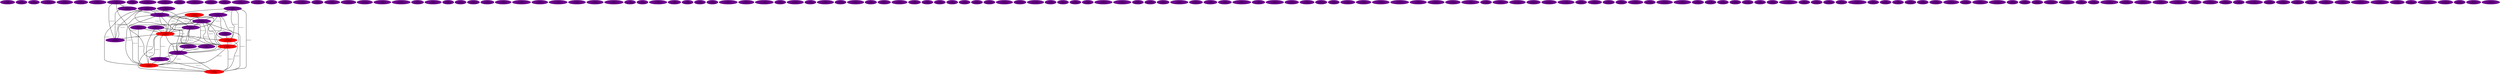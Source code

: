 graph glass {
    edge[style=solid, penwidth="5", labeldistance="10"]
    0101010101010100101010101 [label="0101010101010100101010101\ncardinality 1\nradius 0.00000000e+00\nlfd 1.00000000e+00", color="#6E0090", style="filled"]
    01001 [label="01001\ncardinality 1\nradius 0.00000000e+00\nlfd 1.00000000e+00", color="#6E0090", style="filled"]
    0100 [label="0100\ncardinality 1\nradius 0.00000000e+00\nlfd 1.00000000e+00", color="#6E0090", style="filled"]
    01010101010101010010101010 [label="01010101010101010010101010\ncardinality 1\nradius 0.00000000e+00\nlfd 1.00000000e+00", color="#6E0090", style="filled"]
    0101010101010101010100100100 [label="0101010101010101010100100100\ncardinality 1\nradius 0.00000000e+00\nlfd 1.00000000e+00", color="#6E0090", style="filled"]
    010101010101010001010101 [label="010101010101010001010101\ncardinality 1\nradius 0.00000000e+00\nlfd 1.00000000e+00", color="#6E0090", style="filled"]
    010101010101010101010100100010 [label="010101010101010101010100100010\ncardinality 1\nradius 0.00000000e+00\nlfd 1.00000000e+00", color="#6E0090", style="filled"]
    0101010101010100100101 [label="0101010101010100100101\ncardinality 1\nradius 0.00000000e+00\nlfd 1.00000000e+00", color="#6E0090", style="filled"]
    0101010100101 [label="0101010100101\ncardinality 1\nradius 0.00000000e+00\nlfd 1.00000000e+00", color="#6E0090", style="filled"]
    010101010101010101001001010101 [label="010101010101010101001001010101\ncardinality 1\nradius 0.00000000e+00\nlfd 1.00000000e+00", color="#6E0090", style="filled"]
    010101010101010101010010100 [label="010101010101010101010010100\ncardinality 1\nradius 0.00000000e+00\nlfd 1.00000000e+00", color="#6E0090", style="filled"]
    010100101000 [label="010100101000\ncardinality 1\nradius 0.00000000e+00\nlfd 1.00000000e+00", color="#6E0090", style="filled"]
    010101010101010101010101001010 [label="010101010101010101010101001010\ncardinality 1\nradius 0.00000000e+00\nlfd 1.00000000e+00", color="#6E0090", style="filled"]
    0101010010101010100101 [label="0101010010101010100101\ncardinality 1\nradius 0.00000000e+00\nlfd 1.00000000e+00", color="#6E0090", style="filled"]
    010101010101010001010 [label="010101010101010001010\ncardinality 1\nradius 0.00000000e+00\nlfd 1.00000000e+00", color="#6E0090", style="filled"]
    0101010101010101010101010001010 [label="0101010101010101010101010001010\ncardinality 1\nradius 0.00000000e+00\nlfd 1.00000000e+00", color="#6E0090", style="filled"]
    010101001010101010101010 [label="010101001010101010101010\ncardinality 1\nradius 0.00000000e+00\nlfd 1.00000000e+00", color="#6E0090", style="filled"]
    0101010010010 [label="0101010010010\ncardinality 1\nradius 0.00000000e+00\nlfd 1.00000000e+00", color="#6E0090", style="filled"]
    01010101010101010101010101010001 [label="01010101010101010101010101010001\ncardinality 2\nradius 2.69816953e-01\nlfd 1.00000000e+00", color="#6E0090", style="filled"]
    010101010101010101010100 [label="010101010101010101010100\ncardinality 1\nradius 0.00000000e+00\nlfd 1.00000000e+00", color="#6E0090", style="filled"]
    010101010101010101001010010101 [label="010101010101010101001010010101\ncardinality 2\nradius 0.00000000e+00\nlfd 1.00000000e+00", color="#6E0090", style="filled"]
    01010100101001010101 [label="01010100101001010101\ncardinality 1\nradius 0.00000000e+00\nlfd 1.00000000e+00", color="#6E0090", style="filled"]
    01010101010101010101010010100101 [label="01010101010101010101010010100101\ncardinality 2\nradius 2.22491215e-01\nlfd 1.00000000e+00", color="#6E0090", style="filled"]
    010101010101010101001001010 [label="010101010101010101001001010\ncardinality 1\nradius 0.00000000e+00\nlfd 1.00000000e+00", color="#6E0090", style="filled"]
    01010101010100101010101001 [label="01010101010100101010101001\ncardinality 1\nradius 0.00000000e+00\nlfd 1.00000000e+00", color="#6E0090", style="filled"]
    010101010101010101010101010101001 [label="010101010101010101010101010101001\ncardinality 2\nradius 3.06759659e-01\nlfd 1.00000000e+00", color="#6E0090", style="filled"]
    010101010101010101010010001 [label="010101010101010101010010001\ncardinality 1\nradius 0.00000000e+00\nlfd 1.00000000e+00", color="#6E0090", style="filled"]
    010101010101010101010010010100 [label="010101010101010101010010010100\ncardinality 1\nradius 0.00000000e+00\nlfd 1.00000000e+00", color="#6E0090", style="filled"]
    010101010101010101010101010010101 [label="010101010101010101010101010010101\ncardinality 3\nradius 2.43310830e-01\nlfd 1.58496250e+00", color="#FE0000", style="filled"]
    01010101010101010101010101010100 [label="01010101010101010101010101010100\ncardinality 1\nradius 0.00000000e+00\nlfd 1.00000000e+00", color="#6E0090", style="filled"]
    010101010101001010100 [label="010101010101001010100\ncardinality 1\nradius 0.00000000e+00\nlfd 1.00000000e+00", color="#6E0090", style="filled"]
    01010101010101010101010101000 [label="01010101010101010101010101000\ncardinality 1\nradius 0.00000000e+00\nlfd 1.00000000e+00", color="#6E0090", style="filled"]
    0101010010101010100 [label="0101010010101010100\ncardinality 1\nradius 0.00000000e+00\nlfd 1.00000000e+00", color="#6E0090", style="filled"]
    01010101010101010101010010010 [label="01010101010101010101010010010\ncardinality 1\nradius 0.00000000e+00\nlfd 1.00000000e+00", color="#6E0090", style="filled"]
    0101010100 [label="0101010100\ncardinality 1\nradius 0.00000000e+00\nlfd 1.00000000e+00", color="#6E0090", style="filled"]
    010101010101010001001 [label="010101010101010001001\ncardinality 1\nradius 0.00000000e+00\nlfd 1.00000000e+00", color="#6E0090", style="filled"]
    01010101010101010010010 [label="01010101010101010010010\ncardinality 1\nradius 0.00000000e+00\nlfd 1.00000000e+00", color="#6E0090", style="filled"]
    0101010101010101010010100100 [label="0101010101010101010010100100\ncardinality 1\nradius 0.00000000e+00\nlfd 1.00000000e+00", color="#6E0090", style="filled"]
    01010101010101010101010101000101 [label="01010101010101010101010101000101\ncardinality 2\nradius 3.64142860e-01\nlfd 1.00000000e+00", color="#6E0090", style="filled"]
    01010101010101010101001001010101 [label="01010101010101010101001001010101\ncardinality 1\nradius 0.00000000e+00\nlfd 1.00000000e+00", color="#6E0090", style="filled"]
    0101010101010101001010010101 [label="0101010101010101001010010101\ncardinality 1\nradius 0.00000000e+00\nlfd 1.00000000e+00", color="#6E0090", style="filled"]
    010101010101010101010101001010101 [label="010101010101010101010101001010101\ncardinality 4\nradius 1.90789689e-01\nlfd 2.00000000e+00", color="#FE0000", style="filled"]
    01010101010101010101010010101010 [label="01010101010101010101010010101010\ncardinality 1\nradius 0.00000000e+00\nlfd 1.00000000e+00", color="#6E0090", style="filled"]
    010101010101010101001010100101 [label="010101010101010101001010100101\ncardinality 1\nradius 0.00000000e+00\nlfd 1.00000000e+00", color="#6E0090", style="filled"]
    010101010101010101010010100101 [label="010101010101010101010010100101\ncardinality 1\nradius 0.00000000e+00\nlfd 1.00000000e+00", color="#6E0090", style="filled"]
    01010101010101010010101010100 [label="01010101010101010010101010100\ncardinality 1\nradius 0.00000000e+00\nlfd 1.00000000e+00", color="#6E0090", style="filled"]
    010101010101010100101010101010101 [label="010101010101010100101010101010101\ncardinality 1\nradius 0.00000000e+00\nlfd 1.00000000e+00", color="#6E0090", style="filled"]
    010101010101010101010010101010101 [label="010101010101010101010010101010101\ncardinality 2\nradius 2.38118928e-01\nlfd 1.00000000e+00", color="#6E0090", style="filled"]
    00100 [label="00100\ncardinality 1\nradius 0.00000000e+00\nlfd 1.00000000e+00", color="#6E0090", style="filled"]
    001001 [label="001001\ncardinality 1\nradius 0.00000000e+00\nlfd 1.00000000e+00", color="#6E0090", style="filled"]
    010101010101010101010010010010 [label="010101010101010101010010010010\ncardinality 1\nradius 0.00000000e+00\nlfd 1.00000000e+00", color="#6E0090", style="filled"]
    0101010101010101010100100100101 [label="0101010101010101010100100100101\ncardinality 1\nradius 0.00000000e+00\nlfd 1.00000000e+00", color="#6E0090", style="filled"]
    0101010101010010101010 [label="0101010101010010101010\ncardinality 1\nradius 0.00000000e+00\nlfd 1.00000000e+00", color="#6E0090", style="filled"]
    01010100001 [label="01010100001\ncardinality 1\nradius 0.00000000e+00\nlfd 1.00000000e+00", color="#6E0090", style="filled"]
    0101001010001 [label="0101001010001\ncardinality 1\nradius 0.00000000e+00\nlfd 1.00000000e+00", color="#6E0090", style="filled"]
    010101000101010 [label="010101000101010\ncardinality 1\nradius 0.00000000e+00\nlfd 1.00000000e+00", color="#6E0090", style="filled"]
    01010101010101010101010100100101 [label="01010101010101010101010100100101\ncardinality 1\nradius 0.00000000e+00\nlfd 1.00000000e+00", color="#6E0090", style="filled"]
    01010101010101010101010010010101 [label="01010101010101010101010010010101\ncardinality 2\nradius 2.01990115e-01\nlfd 1.00000000e+00", color="#6E0090", style="filled"]
    01010101010101010101001010101001 [label="01010101010101010101001010101001\ncardinality 2\nradius 2.36008522e-01\nlfd 1.00000000e+00", color="#6E0090", style="filled"]
    010101010101010101001010001 [label="010101010101010101001010001\ncardinality 1\nradius 0.00000000e+00\nlfd 1.00000000e+00", color="#6E0090", style="filled"]
    01010101010101010100101010101010 [label="01010101010101010100101010101010\ncardinality 1\nradius 0.00000000e+00\nlfd 1.00000000e+00", color="#6E0090", style="filled"]
    0101010101010010100 [label="0101010101010010100\ncardinality 1\nradius 0.00000000e+00\nlfd 1.00000000e+00", color="#6E0090", style="filled"]
    01010101010101010101010100010 [label="01010101010101010101010100010\ncardinality 1\nradius 0.00000000e+00\nlfd 1.00000000e+00", color="#6E0090", style="filled"]
    00101010 [label="00101010\ncardinality 1\nradius 0.00000000e+00\nlfd 1.00000000e+00", color="#6E0090", style="filled"]
    01010101010101010101010010100 [label="01010101010101010101010010100\ncardinality 1\nradius 0.00000000e+00\nlfd 1.00000000e+00", color="#6E0090", style="filled"]
    01010010101010101 [label="01010010101010101\ncardinality 1\nradius 0.00000000e+00\nlfd 1.00000000e+00", color="#6E0090", style="filled"]
    01010101010101010101010100100 [label="01010101010101010101010100100\ncardinality 1\nradius 0.00000000e+00\nlfd 1.00000000e+00", color="#6E0090", style="filled"]
    01010101010101001010 [label="01010101010101001010\ncardinality 1\nradius 0.00000000e+00\nlfd 1.00000000e+00", color="#6E0090", style="filled"]
    0101010010101010101010 [label="0101010010101010101010\ncardinality 1\nradius 0.00000000e+00\nlfd 1.00000000e+00", color="#6E0090", style="filled"]
    010101010101010101010000101 [label="010101010101010101010000101\ncardinality 1\nradius 0.00000000e+00\nlfd 1.00000000e+00", color="#6E0090", style="filled"]
    0101010101010101010101001000 [label="0101010101010101010101001000\ncardinality 1\nradius 0.00000000e+00\nlfd 1.00000000e+00", color="#6E0090", style="filled"]
    010101001010101010010 [label="010101001010101010010\ncardinality 1\nradius 0.00000000e+00\nlfd 1.00000000e+00", color="#6E0090", style="filled"]
    010101001001010 [label="010101001001010\ncardinality 1\nradius 0.00000000e+00\nlfd 1.00000000e+00", color="#6E0090", style="filled"]
    0101010001001 [label="0101010001001\ncardinality 1\nradius 0.00000000e+00\nlfd 1.00000000e+00", color="#6E0090", style="filled"]
    01010100100 [label="01010100100\ncardinality 1\nradius 0.00000000e+00\nlfd 1.00000000e+00", color="#6E0090", style="filled"]
    010101000100 [label="010101000100\ncardinality 1\nradius 0.00000000e+00\nlfd 1.00000000e+00", color="#6E0090", style="filled"]
    0101010101010001 [label="0101010101010001\ncardinality 1\nradius 0.00000000e+00\nlfd 1.00000000e+00", color="#6E0090", style="filled"]
    01010100100101010 [label="01010100100101010\ncardinality 1\nradius 0.00000000e+00\nlfd 1.00000000e+00", color="#6E0090", style="filled"]
    0101010101010101010101001010010 [label="0101010101010101010101001010010\ncardinality 1\nradius 0.00000000e+00\nlfd 1.00000000e+00", color="#6E0090", style="filled"]
    01010101010101010100101001001 [label="01010101010101010100101001001\ncardinality 1\nradius 0.00000000e+00\nlfd 1.00000000e+00", color="#6E0090", style="filled"]
    010101010101001010010 [label="010101010101001010010\ncardinality 1\nradius 0.00000000e+00\nlfd 1.00000000e+00", color="#6E0090", style="filled"]
    01010101010101010100101010100 [label="01010101010101010100101010100\ncardinality 1\nradius 0.00000000e+00\nlfd 1.00000000e+00", color="#6E0090", style="filled"]
    010101001010100 [label="010101001010100\ncardinality 1\nradius 0.00000000e+00\nlfd 1.00000000e+00", color="#6E0090", style="filled"]
    0101010010100101010 [label="0101010010100101010\ncardinality 1\nradius 0.00000000e+00\nlfd 1.00000000e+00", color="#6E0090", style="filled"]
    0101010000 [label="0101010000\ncardinality 1\nradius 0.00000000e+00\nlfd 1.00000000e+00", color="#6E0090", style="filled"]
    01010010100101 [label="01010010100101\ncardinality 1\nradius 0.00000000e+00\nlfd 1.00000000e+00", color="#6E0090", style="filled"]
    0101010101010101010100100101001 [label="0101010101010101010100100101001\ncardinality 1\nradius 0.00000000e+00\nlfd 1.00000000e+00", color="#6E0090", style="filled"]
    0101010101010101010101001000101 [label="0101010101010101010101001000101\ncardinality 1\nradius 0.00000000e+00\nlfd 1.00000000e+00", color="#6E0090", style="filled"]
    01010101010100100 [label="01010101010100100\ncardinality 1\nradius 0.00000000e+00\nlfd 1.00000000e+00", color="#6E0090", style="filled"]
    010100101010100 [label="010100101010100\ncardinality 1\nradius 0.00000000e+00\nlfd 1.00000000e+00", color="#6E0090", style="filled"]
    010101010101010010010 [label="010101010101010010010\ncardinality 1\nradius 0.00000000e+00\nlfd 1.00000000e+00", color="#6E0090", style="filled"]
    0101010101010101010100101010100 [label="0101010101010101010100101010100\ncardinality 1\nradius 0.00000000e+00\nlfd 1.00000000e+00", color="#6E0090", style="filled"]
    01010101010101010010001 [label="01010101010101010010001\ncardinality 1\nradius 0.00000000e+00\nlfd 1.00000000e+00", color="#6E0090", style="filled"]
    01010101010101000101010 [label="01010101010101000101010\ncardinality 1\nradius 0.00000000e+00\nlfd 1.00000000e+00", color="#6E0090", style="filled"]
    01010101010101010010100 [label="01010101010101010010100\ncardinality 1\nradius 0.00000000e+00\nlfd 1.00000000e+00", color="#6E0090", style="filled"]
    01010101010101010101010100101010 [label="01010101010101010101010100101010\ncardinality 1\nradius 0.00000000e+00\nlfd 1.00000000e+00", color="#6E0090", style="filled"]
    0101010101010100101010 [label="0101010101010100101010\ncardinality 1\nradius 0.00000000e+00\nlfd 1.00000000e+00", color="#6E0090", style="filled"]
    0101010101010101010101010101000 [label="0101010101010101010101010101000\ncardinality 1\nradius 0.00000000e+00\nlfd 1.00000000e+00", color="#6E0090", style="filled"]
    010101010101010100101010 [label="010101010101010100101010\ncardinality 1\nradius 0.00000000e+00\nlfd 1.00000000e+00", color="#6E0090", style="filled"]
    0101010101010101010100010 [label="0101010101010101010100010\ncardinality 1\nradius 0.00000000e+00\nlfd 1.00000000e+00", color="#6E0090", style="filled"]
    01010101010101010100 [label="01010101010101010100\ncardinality 1\nradius 0.00000000e+00\nlfd 1.00000000e+00", color="#6E0090", style="filled"]
    0101010101010010010 [label="0101010101010010010\ncardinality 1\nradius 0.00000000e+00\nlfd 1.00000000e+00", color="#6E0090", style="filled"]
    0101010010101010101010101 [label="0101010010101010101010101\ncardinality 1\nradius 0.00000000e+00\nlfd 1.00000000e+00", color="#6E0090", style="filled"]
    01010101010101010100101000 [label="01010101010101010100101000\ncardinality 1\nradius 0.00000000e+00\nlfd 1.00000000e+00", color="#6E0090", style="filled"]
    010101010101010101001010101001 [label="010101010101010101001010101001\ncardinality 1\nradius 0.00000000e+00\nlfd 1.00000000e+00", color="#6E0090", style="filled"]
    01010101010101010010101010101010 [label="01010101010101010010101010101010\ncardinality 1\nradius 0.00000000e+00\nlfd 1.00000000e+00", color="#6E0090", style="filled"]
    01010101010101010100101010010 [label="01010101010101010100101010010\ncardinality 1\nradius 0.00000000e+00\nlfd 1.00000000e+00", color="#6E0090", style="filled"]
    01010101010101010101001010010 [label="01010101010101010101001010010\ncardinality 1\nradius 0.00000000e+00\nlfd 1.00000000e+00", color="#6E0090", style="filled"]
    01010101010100101010101010 [label="01010101010100101010101010\ncardinality 1\nradius 0.00000000e+00\nlfd 1.00000000e+00", color="#6E0090", style="filled"]
    0101010101010101010101001010100 [label="0101010101010101010101001010100\ncardinality 1\nradius 0.00000000e+00\nlfd 1.00000000e+00", color="#6E0090", style="filled"]
    0101010010101001 [label="0101010010101001\ncardinality 1\nradius 0.00000000e+00\nlfd 1.00000000e+00", color="#6E0090", style="filled"]
    010101010101010100101001010 [label="010101010101010100101001010\ncardinality 1\nradius 0.00000000e+00\nlfd 1.00000000e+00", color="#6E0090", style="filled"]
    0101010101010101010100010101 [label="0101010101010101010100010101\ncardinality 1\nradius 0.00000000e+00\nlfd 1.00000000e+00", color="#6E0090", style="filled"]
    010101010101010101010000 [label="010101010101010101010000\ncardinality 1\nradius 0.00000000e+00\nlfd 1.00000000e+00", color="#6E0090", style="filled"]
    01010101010101010100100100 [label="01010101010101010100100100\ncardinality 1\nradius 0.00000000e+00\nlfd 1.00000000e+00", color="#6E0090", style="filled"]
    01010101010101010100100101010 [label="01010101010101010100100101010\ncardinality 1\nradius 0.00000000e+00\nlfd 1.00000000e+00", color="#6E0090", style="filled"]
    010101010010 [label="010101010010\ncardinality 1\nradius 0.00000000e+00\nlfd 1.00000000e+00", color="#6E0090", style="filled"]
    010101010101010101001000 [label="010101010101010101001000\ncardinality 1\nradius 0.00000000e+00\nlfd 1.00000000e+00", color="#6E0090", style="filled"]
    01010101010101000100 [label="01010101010101000100\ncardinality 1\nradius 0.00000000e+00\nlfd 1.00000000e+00", color="#6E0090", style="filled"]
    01010101010101010101010101001010 [label="01010101010101010101010101001010\ncardinality 3\nradius 2.74226184e-01\nlfd 1.58496250e+00", color="#FE0000", style="filled"]
    0101001010101010 [label="0101001010101010\ncardinality 1\nradius 0.00000000e+00\nlfd 1.00000000e+00", color="#6E0090", style="filled"]
    01010101010101010101001000 [label="01010101010101010101001000\ncardinality 1\nradius 0.00000000e+00\nlfd 1.00000000e+00", color="#6E0090", style="filled"]
    0101010101010101010101010100100 [label="0101010101010101010101010100100\ncardinality 2\nradius 3.03860758e-01\nlfd 1.00000000e+00", color="#6E0090", style="filled"]
    01010100101000 [label="01010100101000\ncardinality 1\nradius 0.00000000e+00\nlfd 1.00000000e+00", color="#6E0090", style="filled"]
    0101010101010101010100101010 [label="0101010101010101010100101010\ncardinality 1\nradius 0.00000000e+00\nlfd 1.00000000e+00", color="#6E0090", style="filled"]
    010101010101010101001010101010 [label="010101010101010101001010101010\ncardinality 1\nradius 0.00000000e+00\nlfd 1.00000000e+00", color="#6E0090", style="filled"]
    010101010101010101010101010101010 [label="010101010101010101010101010101010\ncardinality 3\nradius 2.45359673e-01\nlfd 1.58496250e+00", color="#FE0000", style="filled"]
    01010100101010101010 [label="01010100101010101010\ncardinality 1\nradius 0.00000000e+00\nlfd 1.00000000e+00", color="#6E0090", style="filled"]
    010101010101010100 [label="010101010101010100\ncardinality 1\nradius 0.00000000e+00\nlfd 1.00000000e+00", color="#6E0090", style="filled"]
    01010101010 [label="01010101010\ncardinality 1\nradius 0.00000000e+00\nlfd 1.00000000e+00", color="#6E0090", style="filled"]
    01010100101000101 [label="01010100101000101\ncardinality 1\nradius 0.00000000e+00\nlfd 1.00000000e+00", color="#6E0090", style="filled"]
    010101010101010101010100101010101 [label="010101010101010101010100101010101\ncardinality 2\nradius 2.90346243e-01\nlfd 1.00000000e+00", color="#6E0090", style="filled"]
    01010100101001010 [label="01010100101001010\ncardinality 1\nradius 0.00000000e+00\nlfd 1.00000000e+00", color="#6E0090", style="filled"]
    010100 [label="010100\ncardinality 1\nradius 0.00000000e+00\nlfd 1.00000000e+00", color="#6E0090", style="filled"]
    0101010010100010 [label="0101010010100010\ncardinality 1\nradius 0.00000000e+00\nlfd 1.00000000e+00", color="#6E0090", style="filled"]
    01010101010101010101010101010010 [label="01010101010101010101010101010010\ncardinality 1\nradius 0.00000000e+00\nlfd 1.00000000e+00", color="#6E0090", style="filled"]
    010101001010010 [label="010101001010010\ncardinality 1\nradius 0.00000000e+00\nlfd 1.00000000e+00", color="#6E0090", style="filled"]
    0101010101010100100 [label="0101010101010100100\ncardinality 1\nradius 0.00000000e+00\nlfd 1.00000000e+00", color="#6E0090", style="filled"]
    0101010001010 [label="0101010001010\ncardinality 1\nradius 0.00000000e+00\nlfd 1.00000000e+00", color="#6E0090", style="filled"]
    0101010001010101 [label="0101010001010101\ncardinality 1\nradius 0.00000000e+00\nlfd 1.00000000e+00", color="#6E0090", style="filled"]
    01010101010101010101010010101001 [label="01010101010101010101010010101001\ncardinality 1\nradius 0.00000000e+00\nlfd 1.00000000e+00", color="#6E0090", style="filled"]
    0101010010101010 [label="0101010010101010\ncardinality 1\nradius 0.00000000e+00\nlfd 1.00000000e+00", color="#6E0090", style="filled"]
    0010101010 [label="0010101010\ncardinality 1\nradius 0.00000000e+00\nlfd 1.00000000e+00", color="#6E0090", style="filled"]
    0010100 [label="0010100\ncardinality 1\nradius 0.00000000e+00\nlfd 1.00000000e+00", color="#6E0090", style="filled"]
    010100101010 [label="010100101010\ncardinality 1\nradius 0.00000000e+00\nlfd 1.00000000e+00", color="#6E0090", style="filled"]
    010101001001010101 [label="010101001001010101\ncardinality 1\nradius 0.00000000e+00\nlfd 1.00000000e+00", color="#6E0090", style="filled"]
    0101010101010010100101 [label="0101010101010010100101\ncardinality 1\nradius 0.00000000e+00\nlfd 1.00000000e+00", color="#6E0090", style="filled"]
    010101010101001010101010101 [label="010101010101001010101010101\ncardinality 1\nradius 0.00000000e+00\nlfd 1.00000000e+00", color="#6E0090", style="filled"]
    010101010101010000 [label="010101010101010000\ncardinality 1\nradius 0.00000000e+00\nlfd 1.00000000e+00", color="#6E0090", style="filled"]
    010101010101010101010001010 [label="010101010101010101010001010\ncardinality 1\nradius 0.00000000e+00\nlfd 1.00000000e+00", color="#6E0090", style="filled"]
    01010101010101010100101001010 [label="01010101010101010100101001010\ncardinality 1\nradius 0.00000000e+00\nlfd 1.00000000e+00", color="#6E0090", style="filled"]
    0101001010010 [label="0101001010010\ncardinality 1\nradius 0.00000000e+00\nlfd 1.00000000e+00", color="#6E0090", style="filled"]
    010101010101000 [label="010101010101000\ncardinality 1\nradius 0.00000000e+00\nlfd 1.00000000e+00", color="#6E0090", style="filled"]
    0101010101010100001 [label="0101010101010100001\ncardinality 1\nradius 0.00000000e+00\nlfd 1.00000000e+00", color="#6E0090", style="filled"]
    010101010101010100100101 [label="010101010101010100100101\ncardinality 1\nradius 0.00000000e+00\nlfd 1.00000000e+00", color="#6E0090", style="filled"]
    010101010101010101001010100 [label="010101010101010101001010100\ncardinality 1\nradius 0.00000000e+00\nlfd 1.00000000e+00", color="#6E0090", style="filled"]
    01010010 [label="01010010\ncardinality 1\nradius 0.00000000e+00\nlfd 1.00000000e+00", color="#6E0090", style="filled"]
    0101010101010101010101001001010 [label="0101010101010101010101001001010\ncardinality 2\nradius 2.34094016e-01\nlfd 1.00000000e+00", color="#6E0090", style="filled"]
    0010100101 [label="0010100101\ncardinality 1\nradius 0.00000000e+00\nlfd 1.00000000e+00", color="#6E0090", style="filled"]
    0101010101010101010101010100010 [label="0101010101010101010101010100010\ncardinality 1\nradius 0.00000000e+00\nlfd 1.00000000e+00", color="#6E0090", style="filled"]
    010101010101010010101010 [label="010101010101010010101010\ncardinality 1\nradius 0.00000000e+00\nlfd 1.00000000e+00", color="#6E0090", style="filled"]
    010101010101010100101010101010 [label="010101010101010100101010101010\ncardinality 1\nradius 0.00000000e+00\nlfd 1.00000000e+00", color="#6E0090", style="filled"]
    010101010101010101001000101 [label="010101010101010101001000101\ncardinality 1\nradius 0.00000000e+00\nlfd 1.00000000e+00", color="#6E0090", style="filled"]
    0101010101010101010101010010010 [label="0101010101010101010101010010010\ncardinality 1\nradius 0.00000000e+00\nlfd 1.00000000e+00", color="#6E0090", style="filled"]
    01010101010100101010010 [label="01010101010100101010010\ncardinality 1\nradius 0.00000000e+00\nlfd 1.00000000e+00", color="#6E0090", style="filled"]
    01010101010101010101010101001001 [label="01010101010101010101010101001001\ncardinality 3\nradius 3.18748906e-01\nlfd 1.58496250e+00", color="#FE0000", style="filled"]
    010101010101010101010101000 [label="010101010101010101010101000\ncardinality 1\nradius 0.00000000e+00\nlfd 1.00000000e+00", color="#6E0090", style="filled"]
    010101010101010101010101010100101 [label="010101010101010101010101010100101\ncardinality 2\nradius 2.88097557e-01\nlfd 1.00000000e+00", color="#6E0090", style="filled"]
    0101010101010010010101 [label="0101010101010010010101\ncardinality 1\nradius 0.00000000e+00\nlfd 1.00000000e+00", color="#6E0090", style="filled"]
    001010010 [label="001010010\ncardinality 1\nradius 0.00000000e+00\nlfd 1.00000000e+00", color="#6E0090", style="filled"]
    010101010101010100101010101001 [label="010101010101010100101010101001\ncardinality 1\nradius 0.00000000e+00\nlfd 1.00000000e+00", color="#6E0090", style="filled"]
    0101001010101001 [label="0101001010101001\ncardinality 1\nradius 0.00000000e+00\nlfd 1.00000000e+00", color="#6E0090", style="filled"]
    010101010101001010100101 [label="010101010101001010100101\ncardinality 1\nradius 0.00000000e+00\nlfd 1.00000000e+00", color="#6E0090", style="filled"]
    0101010101010101001000 [label="0101010101010101001000\ncardinality 1\nradius 0.00000000e+00\nlfd 1.00000000e+00", color="#6E0090", style="filled"]
    010101010101001001010 [label="010101010101001001010\ncardinality 1\nradius 0.00000000e+00\nlfd 1.00000000e+00", color="#6E0090", style="filled"]
    0101010101010101010101010101010101 [label="0101010101010101010101010101010101\ncardinality 5\nradius 2.65518498e-01\nlfd 2.32192809e+00", color="#FF0000", style="filled"]
    01010101010101010101000010 [label="01010101010101010101000010\ncardinality 1\nradius 0.00000000e+00\nlfd 1.00000000e+00", color="#6E0090", style="filled"]
    010101010101010101001001001 [label="010101010101010101001001001\ncardinality 1\nradius 0.00000000e+00\nlfd 1.00000000e+00", color="#6E0090", style="filled"]
    01010101010101010101010100010101 [label="01010101010101010101010100010101\ncardinality 1\nradius 0.00000000e+00\nlfd 1.00000000e+00", color="#6E0090", style="filled"]
    01010101010101010101001010101010 [label="01010101010101010101001010101010\ncardinality 1\nradius 0.00000000e+00\nlfd 1.00000000e+00", color="#6E0090", style="filled"]
    0101010101010010101010100 [label="0101010101010010101010100\ncardinality 1\nradius 0.00000000e+00\nlfd 1.00000000e+00", color="#6E0090", style="filled"]
    00 [label="00\ncardinality 1\nradius 0.00000000e+00\nlfd 1.00000000e+00", color="#6E0090", style="filled"]
    010101010101010101001010101010101 [label="010101010101010101001010101010101\ncardinality 1\nradius 0.00000000e+00\nlfd 1.00000000e+00", color="#6E0090", style="filled"]
    01010101010101010100100010 [label="01010101010101010100100010\ncardinality 1\nradius 0.00000000e+00\nlfd 1.00000000e+00", color="#6E0090", style="filled"]
    00101010101 [label="00101010101\ncardinality 1\nradius 0.00000000e+00\nlfd 1.00000000e+00", color="#6E0090", style="filled"]
    0101010101010101001010010 [label="0101010101010101001010010\ncardinality 1\nradius 0.00000000e+00\nlfd 1.00000000e+00", color="#6E0090", style="filled"]
    0101010101010101010100100101010 [label="0101010101010101010100100101010\ncardinality 1\nradius 0.00000000e+00\nlfd 1.00000000e+00", color="#6E0090", style="filled"]
    0101010101010101010101001000 -- 010101010101010101010101010101010 [label="2.17029732e-01"]
    01010101010101010101010101000101 -- 01010101010101010101010101001010 [label="4.69364098e-01"]
    01010101010101010101010101001001 -- 010101010101010101010101010101010 [label="2.50798892e-01"]
    01010101010101010101010101001001 -- 010101010101010101010101010010101 [label="2.18632375e-01"]
    01010101010101010101010101000101 -- 010101010101010101010101010010101 [label="2.39376995e-01"]
    010101010101010101010100101010101 -- 0101010101010101010101010100100 [label="3.58525382e-01"]
    01010101010101010101010010010101 -- 01010101010101010101010101001001 [label="4.43959465e-01"]
    01010101010101010101010010100101 -- 010101010101010101010100101010101 [label="3.13690478e-01"]
    01010101010101010101010101010001 -- 0101010101010101010101010101010101 [label="5.02394452e-01"]
    010101010101010101010101010010101 -- 010101010101010101010101010101010 [label="2.90345306e-01"]
    0101010101010101010101010100100 -- 010101010101010101010101010101010 [label="4.05749154e-01"]
    01010101010101010101010010100101 -- 010101010101010101010101010101010 [label="3.47419645e-01"]
    01010101010101010101010010100101 -- 010101010101010101010101010100101 [label="4.86210683e-01"]
    010101010101010101010101010101001 -- 010101010101010101010101010101010 [label="5.20289126e-01"]
    01010101010101010101010101001001 -- 010101010101010101010101010100101 [label="5.66215784e-01"]
    01010101010101010101010101000101 -- 010101010101010101010101010101010 [label="4.21667172e-01"]
    01010101010101010101010101001001 -- 01010101010101010101010101001010 [label="5.12054701e-01"]
    010101010101010101010101010101010 -- 0101010101010101010101010101010101 [label="3.95095217e-01"]
    01010101010101010101010101010001 -- 010101010101010101010101010101010 [label="2.22485960e-01"]
    01010101010101010101010101000101 -- 01010101010101010101010101010001 [label="5.72628176e-01"]
    0101010101010101010101001001010 -- 010101010101010101010101010010101 [label="4.25911255e-01"]
    01010101010101010101010101001010 -- 010101010101010101010101010010101 [label="3.63318346e-01"]
    01010101010101010101010101001001 -- 0101010101010101010101010101010101 [label="4.42944733e-01"]
    010101010101010101010100101010101 -- 01010101010101010101010101010001 [label="4.47214175e-01"]
    010101010101010101010101010010101 -- 01010101010101010101010101010001 [label="4.78121675e-01"]
    010101010101010101010100101010101 -- 010101010101010101010101010010101 [label="5.29718501e-01"]
    01010101010101010101010010100101 -- 01010101010101010101010101010001 [label="3.39411768e-01"]
    010101010101010101010010010010 -- 01010101010101010101010101010001 [label="2.55737243e-01"]
    010101010101010101010100101010101 -- 010101010101010101010101010101010 [label="3.51141637e-01"]
    01010101010101010101010101001001 -- 010101010101010101010101010101001 [label="5.49182455e-01"]
    010101010101010101010101001010101 -- 01010101010101010101010101001001 [label="4.49112056e-01"]
    01010101010101010101010010010 -- 010101010101010101010101010101010 [label="2.02731448e-01"]
    0101010101010101010101001001010 -- 01010101010101010101010010010101 [label="3.24807846e-01"]
    01010101010101010101010101001010 -- 0101010101010101010101010101010101 [label="4.83321945e-01"]
    0101010101010101010101010100100 -- 01010101010101010101010101001001 [label="3.46019017e-01"]
    0101010101010101010101001001010 -- 0101010101010101010101010101010101 [label="3.63593496e-01"]
    0101010101010101010101001010010 -- 010101010101010101010100101010101 [label="2.55559440e-01"]
    010101010101010101010101010010101 -- 0101010101010101010101010101010101 [label="4.06939827e-01"]
    01010101010101010101010010010 -- 01010101010101010101010101001001 [label="2.48998008e-01"]
    01010101010101010101010010010101 -- 01010101010101010101010101000101 [label="4.90104087e-01"]
    010101010101010101010100101010101 -- 01010101010101010101010101000101 [label="6.30004803e-01"]
    010101010101010101010100101010101 -- 010101010101010101010101010100101 [label="4.73075216e-01"]
    01010101010101010101001010101001 -- 010101010101010101010101010101001 [label="4.61952463e-01"]
    01010101010101010101010101000101 -- 0101010101010101010101010100100 [label="5.09131820e-01"]
    0101010101010101010101001001010 -- 01010101010101010101010101001010 [label="3.72290244e-01"]
    010101010101010101010101001010101 -- 01010101010101010101010101000101 [label="4.15210848e-01"]
    01010101010101010101001010101001 -- 010101010101010101010101010100101 [label="5.07346143e-01"]
    010101010101010101010101010101001 -- 0101010101010101010101010101010101 [label="4.60870752e-01"]
    01010101010101010101010010100101 -- 01010101010101010101010101001001 [label="4.85798438e-01"]
    01010101010101010101010010010101 -- 01010101010101010101010101001010 [label="4.21307541e-01"]
    010101010101010101010010101010101 -- 010101010101010101010101010100101 [label="3.17018384e-01"]
    010101010101010101010010100101 -- 01010101010101010101010101010001 [label="2.33452393e-01"]
    010101010101010101010010101010101 -- 010101010101010101010100101010101 [label="5.20672803e-01"]
    01010101010101010101010010010 -- 010101010101010101010101010010101 [label="2.23159550e-01"]
    01010101010101010101010101000101 -- 01010101010101010101010101001001 [label="3.07412183e-01"]
    01010101010101010101010101010001 -- 010101010101010101010101010101001 [label="5.31790245e-01"]
    01010101010101010101010010010101 -- 010101010101010101010101010010101 [label="3.23573898e-01"]
    010101010101010101010100101010101 -- 01010101010101010101010101001001 [label="4.02989977e-01"]
    0101010101010101010101010100100 -- 010101010101010101010101010010101 [label="4.10275034e-01"]
    0101010101010101010101001000 -- 01010101010101010101010101001001 [label="3.14644542e-01"]
    0101010101010101010101010100100 -- 01010101010101010101010101010001 [label="5.49483220e-01"]
    0101010101010100100101 -- 01010101010101010101010101001010 [label="2.59422479e-01"]
    01010101010101010101010101000101 -- 0101010101010101010101010101010101 [label="5.93886956e-01"]
    01010101010101010101001010101001 -- 010101010101010101010010101010101 [label="3.72693212e-01"]
    0101010101010101010101001001010 -- 01010101010101010101010101001001 [label="5.15169957e-01"]
    01010101010101010101010101001001 -- 01010101010101010101010101010001 [label="4.36577665e-01"]
    01010101010101010101010010010101 -- 0101010101010101010101010100100 [label="4.97622651e-01"]
}